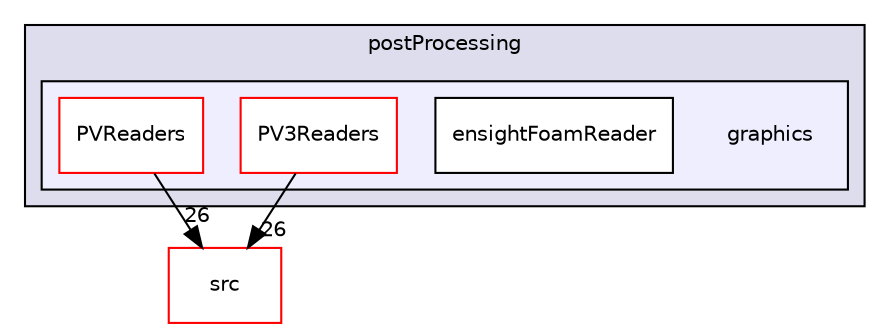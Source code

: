 digraph "applications/utilities/postProcessing/graphics" {
  bgcolor=transparent;
  compound=true
  node [ fontsize="10", fontname="Helvetica"];
  edge [ labelfontsize="10", labelfontname="Helvetica"];
  subgraph clusterdir_b0c2b0d6e5b08bdff054b28f26ba51e7 {
    graph [ bgcolor="#ddddee", pencolor="black", label="postProcessing" fontname="Helvetica", fontsize="10", URL="dir_b0c2b0d6e5b08bdff054b28f26ba51e7.html"]
  subgraph clusterdir_38c5defe3ffc9983e83b19b4a8212ceb {
    graph [ bgcolor="#eeeeff", pencolor="black", label="" URL="dir_38c5defe3ffc9983e83b19b4a8212ceb.html"];
    dir_38c5defe3ffc9983e83b19b4a8212ceb [shape=plaintext label="graphics"];
    dir_b5f28806b0a0242157d0419caf5e072b [shape=box label="ensightFoamReader" color="black" fillcolor="white" style="filled" URL="dir_b5f28806b0a0242157d0419caf5e072b.html"];
    dir_f7b9066eb798902401454ce9a1ef0b7c [shape=box label="PV3Readers" color="red" fillcolor="white" style="filled" URL="dir_f7b9066eb798902401454ce9a1ef0b7c.html"];
    dir_886c4169983dfa1169e2a3bbfb2e06f0 [shape=box label="PVReaders" color="red" fillcolor="white" style="filled" URL="dir_886c4169983dfa1169e2a3bbfb2e06f0.html"];
  }
  }
  dir_68267d1309a1af8e8297ef4c3efbcdba [shape=box label="src" color="red" URL="dir_68267d1309a1af8e8297ef4c3efbcdba.html"];
  dir_886c4169983dfa1169e2a3bbfb2e06f0->dir_68267d1309a1af8e8297ef4c3efbcdba [headlabel="26", labeldistance=1.5 headhref="dir_000637_000737.html"];
  dir_f7b9066eb798902401454ce9a1ef0b7c->dir_68267d1309a1af8e8297ef4c3efbcdba [headlabel="26", labeldistance=1.5 headhref="dir_000632_000737.html"];
}
